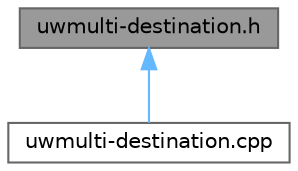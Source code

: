 digraph "uwmulti-destination.h"
{
 // LATEX_PDF_SIZE
  bgcolor="transparent";
  edge [fontname=Helvetica,fontsize=10,labelfontname=Helvetica,labelfontsize=10];
  node [fontname=Helvetica,fontsize=10,shape=box,height=0.2,width=0.4];
  Node1 [id="Node000001",label="uwmulti-destination.h",height=0.2,width=0.4,color="gray40", fillcolor="grey60", style="filled", fontcolor="black",tooltip="Definition of UwMultiDestination class."];
  Node1 -> Node2 [id="edge1_Node000001_Node000002",dir="back",color="steelblue1",style="solid",tooltip=" "];
  Node2 [id="Node000002",label="uwmulti-destination.cpp",height=0.2,width=0.4,color="grey40", fillcolor="white", style="filled",URL="$uwmulti-destination_8cpp.html",tooltip=" "];
}
